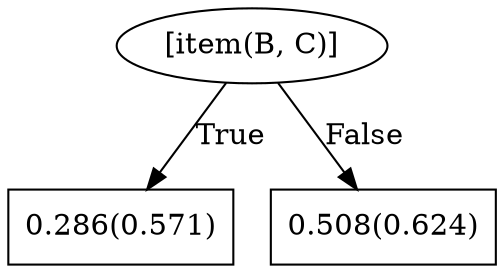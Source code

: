 digraph G{ 
1[label = "[item(B, C)]"];
1 -> 2[label="True"];
1 -> 3[label="False"];
2[shape = box,label = "0.286(0.571)"];
3[shape = box,label = "0.508(0.624)"];
}
